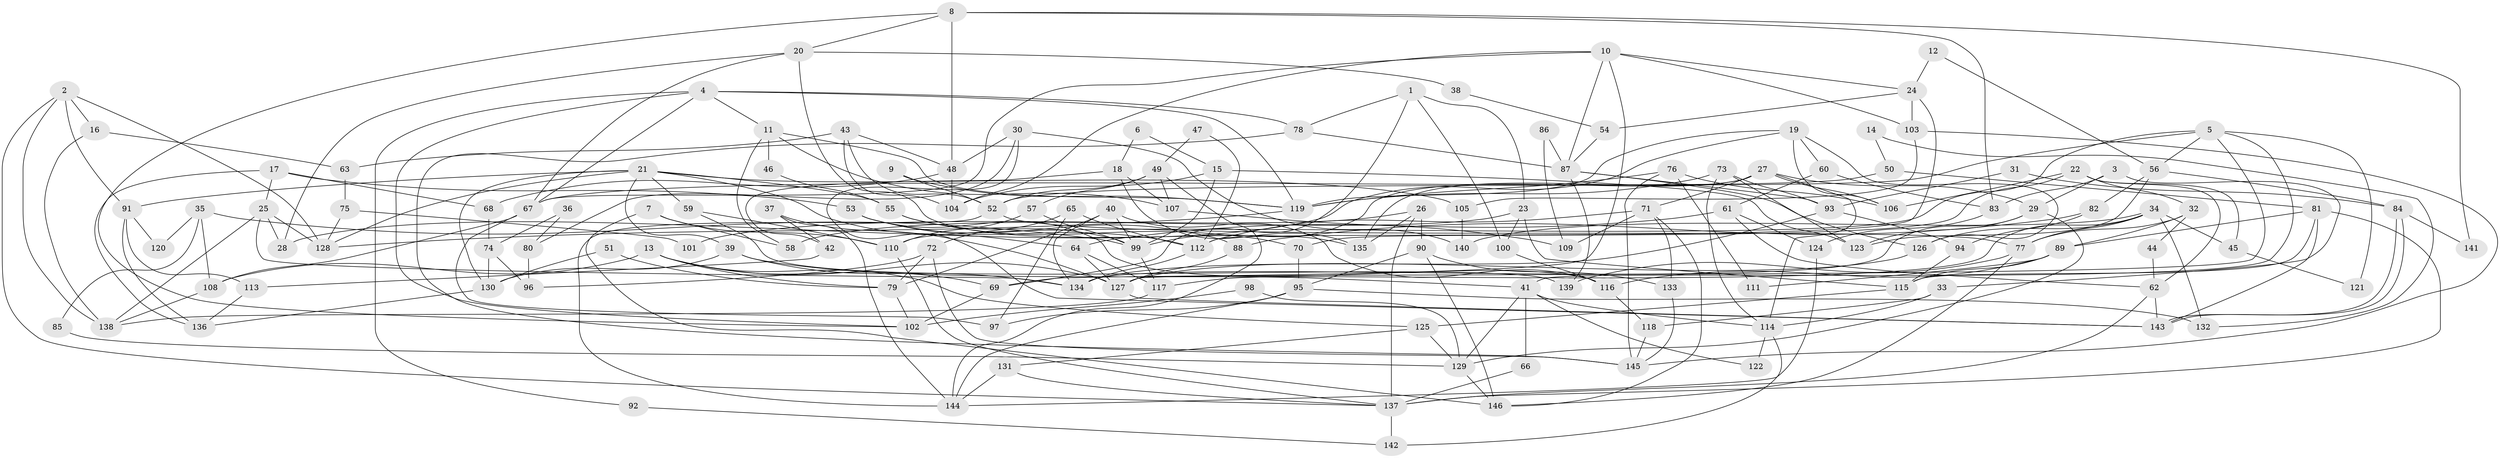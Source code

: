 // Generated by graph-tools (version 1.1) at 2025/11/02/27/25 16:11:23]
// undirected, 146 vertices, 292 edges
graph export_dot {
graph [start="1"]
  node [color=gray90,style=filled];
  1;
  2;
  3;
  4;
  5;
  6;
  7;
  8;
  9;
  10;
  11;
  12;
  13;
  14;
  15;
  16;
  17;
  18;
  19;
  20;
  21;
  22;
  23;
  24;
  25;
  26;
  27;
  28;
  29;
  30;
  31;
  32;
  33;
  34;
  35;
  36;
  37;
  38;
  39;
  40;
  41;
  42;
  43;
  44;
  45;
  46;
  47;
  48;
  49;
  50;
  51;
  52;
  53;
  54;
  55;
  56;
  57;
  58;
  59;
  60;
  61;
  62;
  63;
  64;
  65;
  66;
  67;
  68;
  69;
  70;
  71;
  72;
  73;
  74;
  75;
  76;
  77;
  78;
  79;
  80;
  81;
  82;
  83;
  84;
  85;
  86;
  87;
  88;
  89;
  90;
  91;
  92;
  93;
  94;
  95;
  96;
  97;
  98;
  99;
  100;
  101;
  102;
  103;
  104;
  105;
  106;
  107;
  108;
  109;
  110;
  111;
  112;
  113;
  114;
  115;
  116;
  117;
  118;
  119;
  120;
  121;
  122;
  123;
  124;
  125;
  126;
  127;
  128;
  129;
  130;
  131;
  132;
  133;
  134;
  135;
  136;
  137;
  138;
  139;
  140;
  141;
  142;
  143;
  144;
  145;
  146;
  1 -- 69;
  1 -- 78;
  1 -- 23;
  1 -- 100;
  2 -- 128;
  2 -- 137;
  2 -- 16;
  2 -- 91;
  2 -- 138;
  3 -- 29;
  3 -- 83;
  3 -- 33;
  4 -- 67;
  4 -- 11;
  4 -- 78;
  4 -- 92;
  4 -- 102;
  4 -- 119;
  5 -- 52;
  5 -- 127;
  5 -- 41;
  5 -- 56;
  5 -- 110;
  5 -- 121;
  6 -- 18;
  6 -- 15;
  7 -- 110;
  7 -- 146;
  7 -- 58;
  8 -- 102;
  8 -- 20;
  8 -- 48;
  8 -- 83;
  8 -- 141;
  9 -- 119;
  9 -- 52;
  10 -- 24;
  10 -- 104;
  10 -- 67;
  10 -- 69;
  10 -- 87;
  10 -- 103;
  11 -- 58;
  11 -- 119;
  11 -- 46;
  11 -- 107;
  12 -- 56;
  12 -- 24;
  13 -- 127;
  13 -- 79;
  13 -- 69;
  13 -- 108;
  13 -- 125;
  14 -- 132;
  14 -- 50;
  15 -- 99;
  15 -- 123;
  15 -- 104;
  16 -- 138;
  16 -- 63;
  17 -- 136;
  17 -- 25;
  17 -- 53;
  17 -- 68;
  18 -- 107;
  18 -- 42;
  18 -- 135;
  19 -- 28;
  19 -- 119;
  19 -- 60;
  19 -- 106;
  19 -- 126;
  20 -- 67;
  20 -- 135;
  20 -- 28;
  20 -- 38;
  21 -- 59;
  21 -- 128;
  21 -- 39;
  21 -- 55;
  21 -- 64;
  21 -- 91;
  21 -- 105;
  21 -- 130;
  22 -- 62;
  22 -- 70;
  22 -- 32;
  22 -- 45;
  22 -- 106;
  23 -- 115;
  23 -- 58;
  23 -- 100;
  24 -- 112;
  24 -- 103;
  24 -- 54;
  25 -- 138;
  25 -- 134;
  25 -- 28;
  25 -- 128;
  26 -- 137;
  26 -- 90;
  26 -- 101;
  26 -- 135;
  27 -- 106;
  27 -- 135;
  27 -- 29;
  27 -- 71;
  27 -- 99;
  27 -- 114;
  29 -- 129;
  29 -- 123;
  29 -- 134;
  30 -- 140;
  30 -- 143;
  30 -- 48;
  30 -- 80;
  31 -- 84;
  31 -- 93;
  32 -- 89;
  32 -- 44;
  32 -- 77;
  33 -- 114;
  33 -- 118;
  34 -- 126;
  34 -- 77;
  34 -- 45;
  34 -- 117;
  34 -- 132;
  34 -- 140;
  35 -- 108;
  35 -- 99;
  35 -- 85;
  35 -- 120;
  36 -- 80;
  36 -- 74;
  37 -- 127;
  37 -- 144;
  37 -- 42;
  38 -- 54;
  39 -- 134;
  39 -- 41;
  39 -- 130;
  40 -- 116;
  40 -- 99;
  40 -- 79;
  40 -- 134;
  41 -- 66;
  41 -- 114;
  41 -- 122;
  41 -- 129;
  42 -- 113;
  43 -- 104;
  43 -- 48;
  43 -- 52;
  43 -- 63;
  44 -- 62;
  45 -- 121;
  46 -- 55;
  47 -- 112;
  47 -- 49;
  48 -- 68;
  48 -- 104;
  49 -- 144;
  49 -- 52;
  49 -- 57;
  49 -- 107;
  50 -- 67;
  50 -- 81;
  51 -- 130;
  51 -- 79;
  52 -- 77;
  52 -- 144;
  53 -- 112;
  53 -- 88;
  53 -- 116;
  54 -- 87;
  55 -- 99;
  55 -- 70;
  56 -- 123;
  56 -- 82;
  56 -- 84;
  57 -- 110;
  57 -- 99;
  59 -- 139;
  59 -- 110;
  60 -- 61;
  60 -- 83;
  61 -- 62;
  61 -- 64;
  61 -- 124;
  62 -- 137;
  62 -- 143;
  63 -- 75;
  64 -- 117;
  64 -- 127;
  65 -- 72;
  65 -- 112;
  65 -- 97;
  66 -- 137;
  67 -- 108;
  67 -- 97;
  68 -- 74;
  69 -- 102;
  70 -- 95;
  71 -- 133;
  71 -- 109;
  71 -- 112;
  71 -- 146;
  72 -- 79;
  72 -- 145;
  72 -- 96;
  73 -- 114;
  73 -- 119;
  73 -- 93;
  73 -- 123;
  74 -- 130;
  74 -- 96;
  75 -- 128;
  75 -- 101;
  76 -- 145;
  76 -- 106;
  76 -- 111;
  76 -- 119;
  77 -- 146;
  77 -- 139;
  78 -- 87;
  78 -- 145;
  79 -- 102;
  80 -- 96;
  81 -- 143;
  81 -- 89;
  81 -- 115;
  81 -- 137;
  82 -- 88;
  82 -- 94;
  83 -- 124;
  84 -- 143;
  84 -- 143;
  84 -- 141;
  85 -- 129;
  86 -- 109;
  86 -- 87;
  87 -- 93;
  87 -- 126;
  87 -- 139;
  88 -- 127;
  89 -- 115;
  89 -- 116;
  89 -- 111;
  90 -- 146;
  90 -- 95;
  90 -- 133;
  91 -- 113;
  91 -- 120;
  91 -- 136;
  92 -- 142;
  93 -- 134;
  93 -- 94;
  94 -- 115;
  95 -- 144;
  95 -- 97;
  95 -- 132;
  98 -- 102;
  98 -- 129;
  99 -- 117;
  100 -- 116;
  103 -- 145;
  103 -- 105;
  105 -- 140;
  107 -- 109;
  108 -- 138;
  110 -- 137;
  112 -- 134;
  113 -- 136;
  114 -- 122;
  114 -- 142;
  115 -- 125;
  116 -- 118;
  117 -- 138;
  118 -- 145;
  119 -- 128;
  124 -- 144;
  125 -- 129;
  125 -- 131;
  126 -- 127;
  127 -- 143;
  129 -- 146;
  130 -- 136;
  131 -- 144;
  131 -- 137;
  133 -- 145;
  137 -- 142;
}

